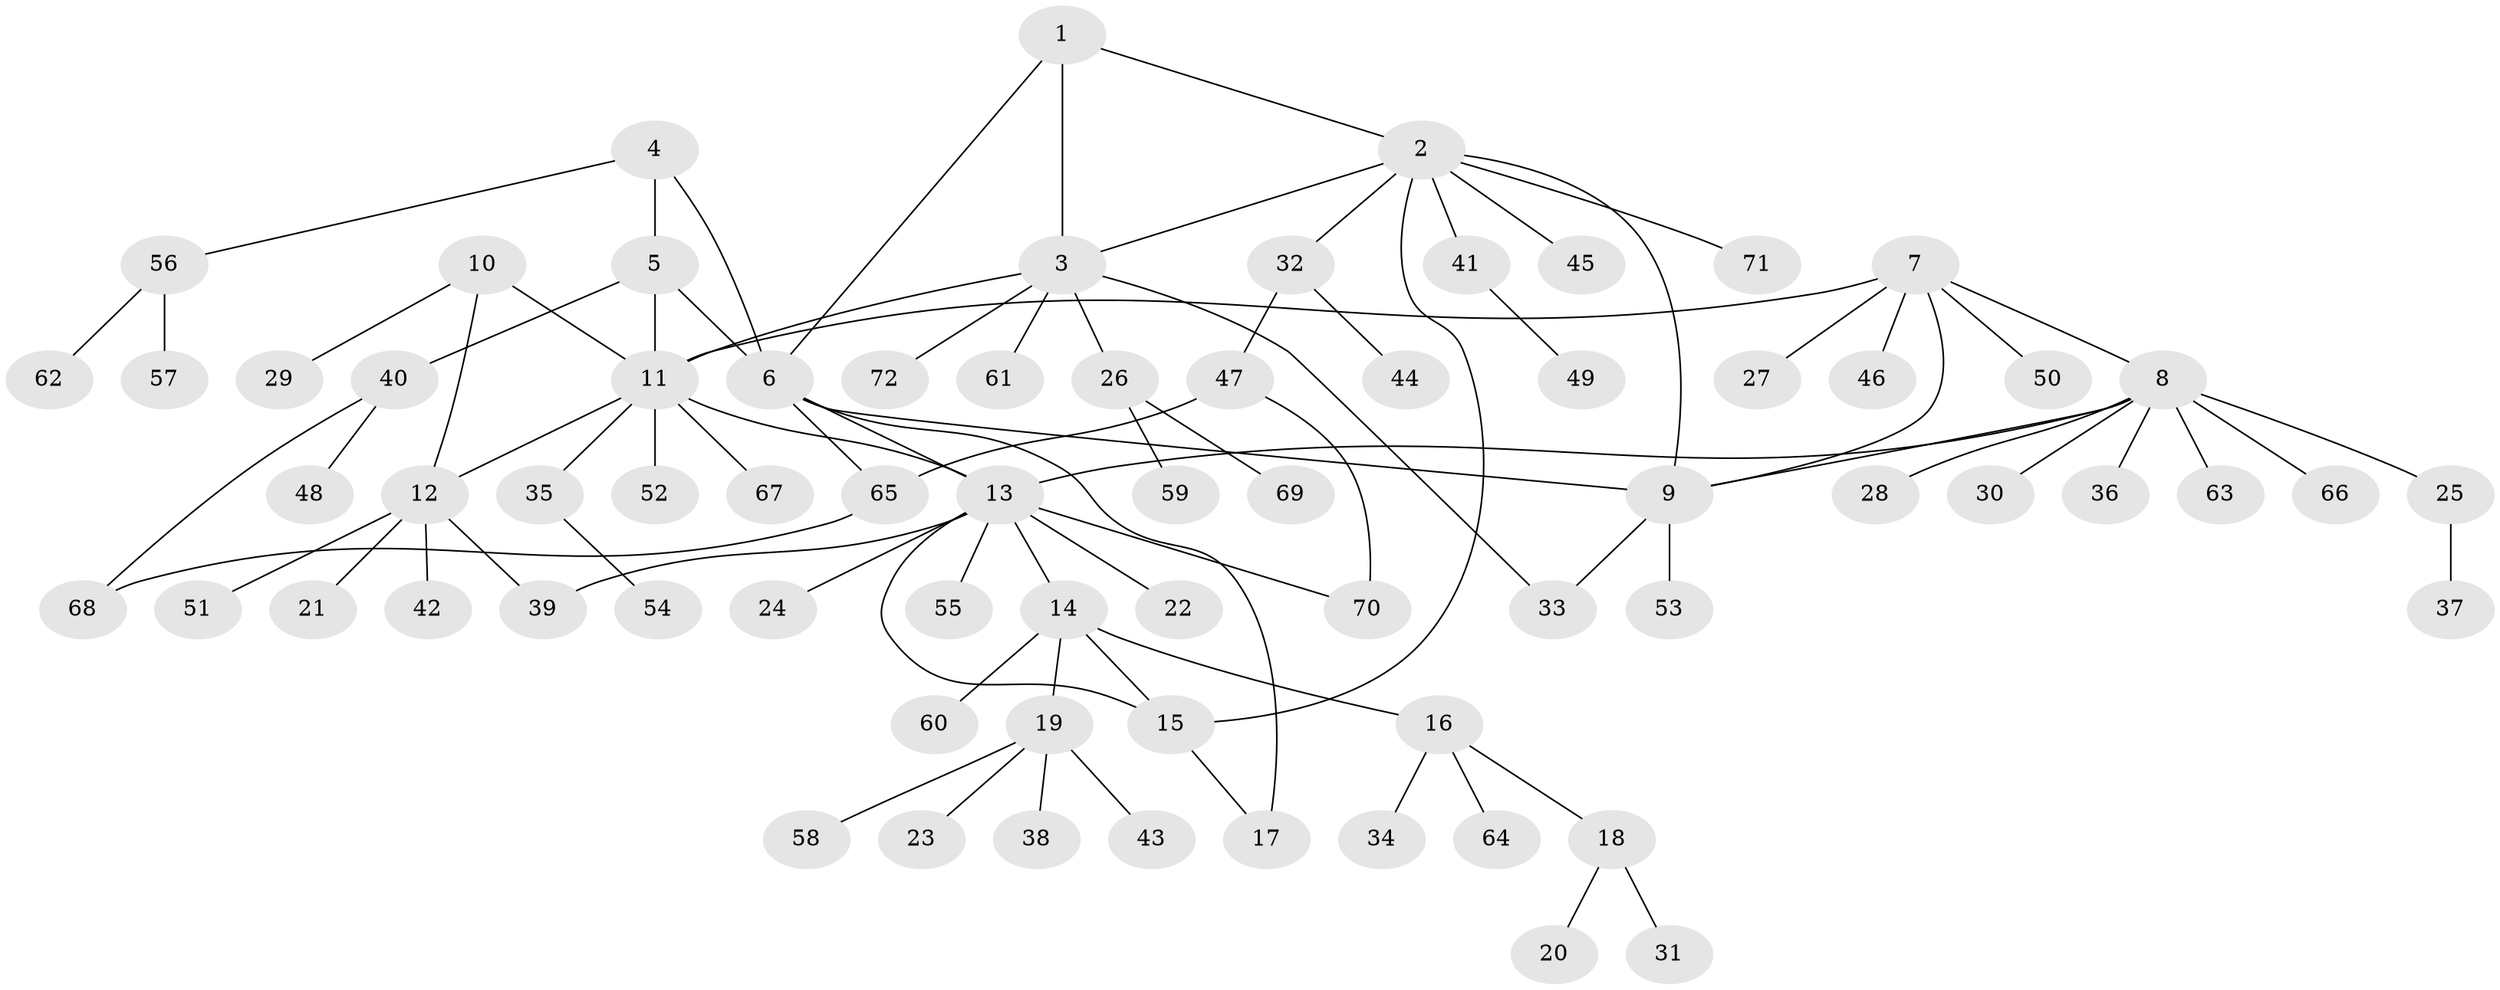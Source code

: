 // Generated by graph-tools (version 1.1) at 2025/26/03/09/25 03:26:44]
// undirected, 72 vertices, 88 edges
graph export_dot {
graph [start="1"]
  node [color=gray90,style=filled];
  1;
  2;
  3;
  4;
  5;
  6;
  7;
  8;
  9;
  10;
  11;
  12;
  13;
  14;
  15;
  16;
  17;
  18;
  19;
  20;
  21;
  22;
  23;
  24;
  25;
  26;
  27;
  28;
  29;
  30;
  31;
  32;
  33;
  34;
  35;
  36;
  37;
  38;
  39;
  40;
  41;
  42;
  43;
  44;
  45;
  46;
  47;
  48;
  49;
  50;
  51;
  52;
  53;
  54;
  55;
  56;
  57;
  58;
  59;
  60;
  61;
  62;
  63;
  64;
  65;
  66;
  67;
  68;
  69;
  70;
  71;
  72;
  1 -- 2;
  1 -- 3;
  1 -- 6;
  2 -- 3;
  2 -- 9;
  2 -- 15;
  2 -- 32;
  2 -- 41;
  2 -- 45;
  2 -- 71;
  3 -- 11;
  3 -- 26;
  3 -- 33;
  3 -- 61;
  3 -- 72;
  4 -- 5;
  4 -- 6;
  4 -- 56;
  5 -- 6;
  5 -- 11;
  5 -- 40;
  6 -- 9;
  6 -- 13;
  6 -- 17;
  6 -- 65;
  7 -- 8;
  7 -- 9;
  7 -- 11;
  7 -- 27;
  7 -- 46;
  7 -- 50;
  8 -- 9;
  8 -- 13;
  8 -- 25;
  8 -- 28;
  8 -- 30;
  8 -- 36;
  8 -- 63;
  8 -- 66;
  9 -- 33;
  9 -- 53;
  10 -- 11;
  10 -- 12;
  10 -- 29;
  11 -- 12;
  11 -- 13;
  11 -- 35;
  11 -- 52;
  11 -- 67;
  12 -- 21;
  12 -- 39;
  12 -- 42;
  12 -- 51;
  13 -- 14;
  13 -- 15;
  13 -- 22;
  13 -- 24;
  13 -- 39;
  13 -- 55;
  13 -- 70;
  14 -- 15;
  14 -- 16;
  14 -- 19;
  14 -- 60;
  15 -- 17;
  16 -- 18;
  16 -- 34;
  16 -- 64;
  18 -- 20;
  18 -- 31;
  19 -- 23;
  19 -- 38;
  19 -- 43;
  19 -- 58;
  25 -- 37;
  26 -- 59;
  26 -- 69;
  32 -- 44;
  32 -- 47;
  35 -- 54;
  40 -- 48;
  40 -- 68;
  41 -- 49;
  47 -- 65;
  47 -- 70;
  56 -- 57;
  56 -- 62;
  65 -- 68;
}
